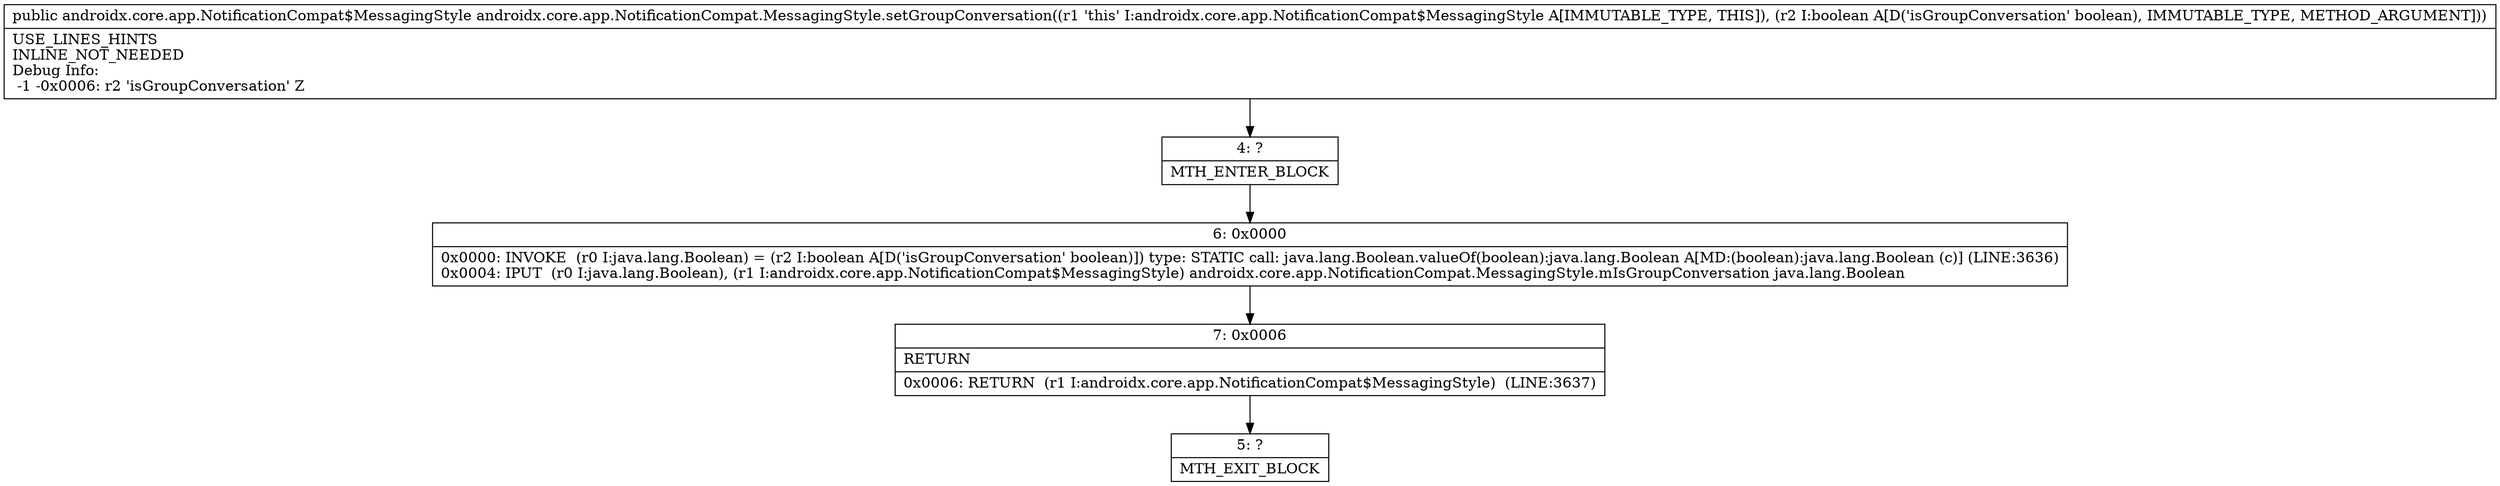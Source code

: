 digraph "CFG forandroidx.core.app.NotificationCompat.MessagingStyle.setGroupConversation(Z)Landroidx\/core\/app\/NotificationCompat$MessagingStyle;" {
Node_4 [shape=record,label="{4\:\ ?|MTH_ENTER_BLOCK\l}"];
Node_6 [shape=record,label="{6\:\ 0x0000|0x0000: INVOKE  (r0 I:java.lang.Boolean) = (r2 I:boolean A[D('isGroupConversation' boolean)]) type: STATIC call: java.lang.Boolean.valueOf(boolean):java.lang.Boolean A[MD:(boolean):java.lang.Boolean (c)] (LINE:3636)\l0x0004: IPUT  (r0 I:java.lang.Boolean), (r1 I:androidx.core.app.NotificationCompat$MessagingStyle) androidx.core.app.NotificationCompat.MessagingStyle.mIsGroupConversation java.lang.Boolean \l}"];
Node_7 [shape=record,label="{7\:\ 0x0006|RETURN\l|0x0006: RETURN  (r1 I:androidx.core.app.NotificationCompat$MessagingStyle)  (LINE:3637)\l}"];
Node_5 [shape=record,label="{5\:\ ?|MTH_EXIT_BLOCK\l}"];
MethodNode[shape=record,label="{public androidx.core.app.NotificationCompat$MessagingStyle androidx.core.app.NotificationCompat.MessagingStyle.setGroupConversation((r1 'this' I:androidx.core.app.NotificationCompat$MessagingStyle A[IMMUTABLE_TYPE, THIS]), (r2 I:boolean A[D('isGroupConversation' boolean), IMMUTABLE_TYPE, METHOD_ARGUMENT]))  | USE_LINES_HINTS\lINLINE_NOT_NEEDED\lDebug Info:\l  \-1 \-0x0006: r2 'isGroupConversation' Z\l}"];
MethodNode -> Node_4;Node_4 -> Node_6;
Node_6 -> Node_7;
Node_7 -> Node_5;
}

